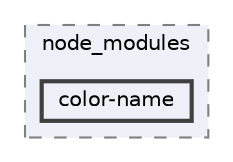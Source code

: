 digraph "pkiclassroomrescheduler/src/main/frontend/node_modules/svgo/node_modules/color-name"
{
 // LATEX_PDF_SIZE
  bgcolor="transparent";
  edge [fontname=Helvetica,fontsize=10,labelfontname=Helvetica,labelfontsize=10];
  node [fontname=Helvetica,fontsize=10,shape=box,height=0.2,width=0.4];
  compound=true
  subgraph clusterdir_d208d2cb14a3c8e7f099f8c282a3646f {
    graph [ bgcolor="#edf0f7", pencolor="grey50", label="node_modules", fontname=Helvetica,fontsize=10 style="filled,dashed", URL="dir_d208d2cb14a3c8e7f099f8c282a3646f.html",tooltip=""]
  dir_1cc280d89164885fb68a42bd04bc2bae [label="color-name", fillcolor="#edf0f7", color="grey25", style="filled,bold", URL="dir_1cc280d89164885fb68a42bd04bc2bae.html",tooltip=""];
  }
}
